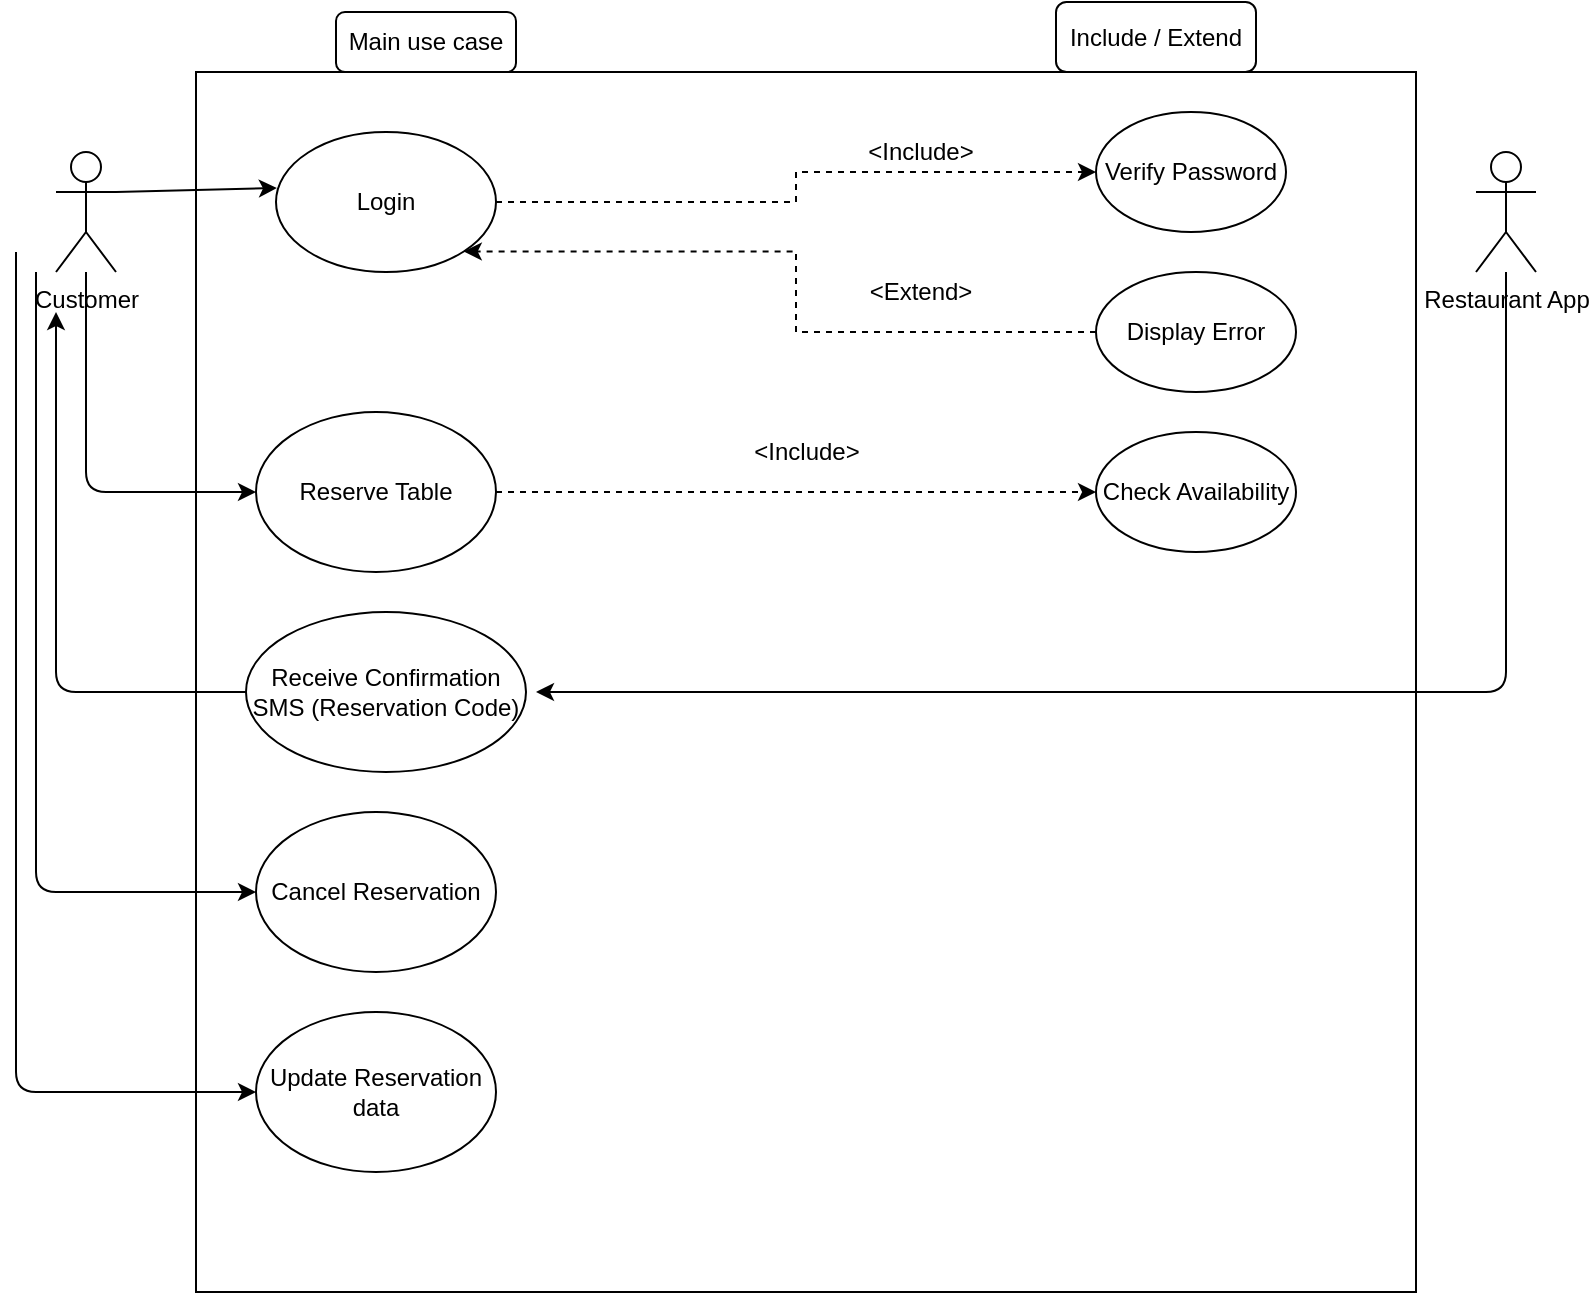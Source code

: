 <mxfile version="14.8.0" type="github"><diagram id="p_isEoJ3mfovd_rCxCML" name="Page-1"><mxGraphModel dx="943" dy="879" grid="1" gridSize="10" guides="1" tooltips="1" connect="1" arrows="1" fold="1" page="1" pageScale="1" pageWidth="850" pageHeight="1100" math="0" shadow="0"><root><mxCell id="0"/><mxCell id="1" parent="0"/><mxCell id="rfWNlvHDD3uxOczrWTvy-1" value="Customer" style="shape=umlActor;verticalLabelPosition=bottom;verticalAlign=top;html=1;outlineConnect=0;" vertex="1" parent="1"><mxGeometry x="50" y="240" width="30" height="60" as="geometry"/></mxCell><mxCell id="rfWNlvHDD3uxOczrWTvy-6" value="" style="whiteSpace=wrap;html=1;aspect=fixed;" vertex="1" parent="1"><mxGeometry x="120" y="200" width="610" height="610" as="geometry"/></mxCell><mxCell id="rfWNlvHDD3uxOczrWTvy-7" value="Restaurant App&lt;br&gt;" style="shape=umlActor;verticalLabelPosition=bottom;verticalAlign=top;html=1;outlineConnect=0;" vertex="1" parent="1"><mxGeometry x="760" y="240" width="30" height="60" as="geometry"/></mxCell><mxCell id="rfWNlvHDD3uxOczrWTvy-9" value="Main use case" style="rounded=1;whiteSpace=wrap;html=1;" vertex="1" parent="1"><mxGeometry x="190" y="170" width="90" height="30" as="geometry"/></mxCell><mxCell id="rfWNlvHDD3uxOczrWTvy-10" value="Include / Extend" style="rounded=1;whiteSpace=wrap;html=1;" vertex="1" parent="1"><mxGeometry x="550" y="165" width="100" height="35" as="geometry"/></mxCell><mxCell id="rfWNlvHDD3uxOczrWTvy-14" style="edgeStyle=orthogonalEdgeStyle;rounded=0;orthogonalLoop=1;jettySize=auto;html=1;exitX=1;exitY=0.5;exitDx=0;exitDy=0;dashed=1;" edge="1" parent="1" source="rfWNlvHDD3uxOczrWTvy-11" target="rfWNlvHDD3uxOczrWTvy-12"><mxGeometry relative="1" as="geometry"/></mxCell><mxCell id="rfWNlvHDD3uxOczrWTvy-11" value="Login" style="ellipse;whiteSpace=wrap;html=1;" vertex="1" parent="1"><mxGeometry x="160" y="230" width="110" height="70" as="geometry"/></mxCell><mxCell id="rfWNlvHDD3uxOczrWTvy-12" value="Verify Password" style="ellipse;whiteSpace=wrap;html=1;" vertex="1" parent="1"><mxGeometry x="570" y="220" width="95" height="60" as="geometry"/></mxCell><mxCell id="rfWNlvHDD3uxOczrWTvy-17" style="edgeStyle=orthogonalEdgeStyle;rounded=0;orthogonalLoop=1;jettySize=auto;html=1;exitX=0;exitY=0.5;exitDx=0;exitDy=0;entryX=1;entryY=1;entryDx=0;entryDy=0;dashed=1;" edge="1" parent="1" source="rfWNlvHDD3uxOczrWTvy-13" target="rfWNlvHDD3uxOczrWTvy-11"><mxGeometry relative="1" as="geometry"/></mxCell><mxCell id="rfWNlvHDD3uxOczrWTvy-13" value="Display Error" style="ellipse;whiteSpace=wrap;html=1;" vertex="1" parent="1"><mxGeometry x="570" y="300" width="100" height="60" as="geometry"/></mxCell><mxCell id="rfWNlvHDD3uxOczrWTvy-15" value="&amp;lt;Include&amp;gt;" style="text;html=1;strokeColor=none;fillColor=none;align=center;verticalAlign=middle;whiteSpace=wrap;rounded=0;" vertex="1" parent="1"><mxGeometry x="450" y="230" width="65" height="20" as="geometry"/></mxCell><mxCell id="rfWNlvHDD3uxOczrWTvy-18" value="&amp;lt;Extend&amp;gt;" style="text;html=1;strokeColor=none;fillColor=none;align=center;verticalAlign=middle;whiteSpace=wrap;rounded=0;" vertex="1" parent="1"><mxGeometry x="450" y="300" width="65" height="20" as="geometry"/></mxCell><mxCell id="rfWNlvHDD3uxOczrWTvy-20" value="" style="endArrow=classic;html=1;exitX=1;exitY=0.333;exitDx=0;exitDy=0;exitPerimeter=0;entryX=0.004;entryY=0.4;entryDx=0;entryDy=0;entryPerimeter=0;" edge="1" parent="1" source="rfWNlvHDD3uxOczrWTvy-1" target="rfWNlvHDD3uxOczrWTvy-11"><mxGeometry width="50" height="50" relative="1" as="geometry"><mxPoint x="80" y="310" as="sourcePoint"/><mxPoint x="170" y="270" as="targetPoint"/></mxGeometry></mxCell><mxCell id="rfWNlvHDD3uxOczrWTvy-23" style="edgeStyle=orthogonalEdgeStyle;rounded=0;orthogonalLoop=1;jettySize=auto;html=1;entryX=0;entryY=0.5;entryDx=0;entryDy=0;dashed=1;" edge="1" parent="1" source="rfWNlvHDD3uxOczrWTvy-21" target="rfWNlvHDD3uxOczrWTvy-22"><mxGeometry relative="1" as="geometry"/></mxCell><mxCell id="rfWNlvHDD3uxOczrWTvy-21" value="Reserve Table" style="ellipse;whiteSpace=wrap;html=1;" vertex="1" parent="1"><mxGeometry x="150" y="370" width="120" height="80" as="geometry"/></mxCell><mxCell id="rfWNlvHDD3uxOczrWTvy-22" value="Check Availability" style="ellipse;whiteSpace=wrap;html=1;" vertex="1" parent="1"><mxGeometry x="570" y="380" width="100" height="60" as="geometry"/></mxCell><mxCell id="rfWNlvHDD3uxOczrWTvy-24" value="&amp;lt;Include&amp;gt;" style="text;html=1;strokeColor=none;fillColor=none;align=center;verticalAlign=middle;whiteSpace=wrap;rounded=0;" vertex="1" parent="1"><mxGeometry x="392.5" y="380" width="65" height="20" as="geometry"/></mxCell><mxCell id="rfWNlvHDD3uxOczrWTvy-25" value="" style="endArrow=classic;html=1;" edge="1" parent="1" source="rfWNlvHDD3uxOczrWTvy-1" target="rfWNlvHDD3uxOczrWTvy-21"><mxGeometry width="50" height="50" relative="1" as="geometry"><mxPoint x="40" y="490" as="sourcePoint"/><mxPoint x="90" y="440" as="targetPoint"/><Array as="points"><mxPoint x="65" y="410"/></Array></mxGeometry></mxCell><mxCell id="rfWNlvHDD3uxOczrWTvy-26" value="Receive Confirmation SMS (Reservation Code)" style="ellipse;whiteSpace=wrap;html=1;" vertex="1" parent="1"><mxGeometry x="145" y="470" width="140" height="80" as="geometry"/></mxCell><mxCell id="rfWNlvHDD3uxOczrWTvy-27" value="" style="endArrow=classic;html=1;" edge="1" parent="1" source="rfWNlvHDD3uxOczrWTvy-7"><mxGeometry width="50" height="50" relative="1" as="geometry"><mxPoint x="560" y="600" as="sourcePoint"/><mxPoint x="290" y="510" as="targetPoint"/><Array as="points"><mxPoint x="775" y="510"/></Array></mxGeometry></mxCell><mxCell id="rfWNlvHDD3uxOczrWTvy-28" value="" style="endArrow=classic;html=1;exitX=0;exitY=0.5;exitDx=0;exitDy=0;" edge="1" parent="1" source="rfWNlvHDD3uxOczrWTvy-26"><mxGeometry width="50" height="50" relative="1" as="geometry"><mxPoint x="30" y="540" as="sourcePoint"/><mxPoint x="50" y="320" as="targetPoint"/><Array as="points"><mxPoint x="50" y="510"/></Array></mxGeometry></mxCell><mxCell id="rfWNlvHDD3uxOczrWTvy-30" value="Cancel Reservation" style="ellipse;whiteSpace=wrap;html=1;" vertex="1" parent="1"><mxGeometry x="150" y="570" width="120" height="80" as="geometry"/></mxCell><mxCell id="rfWNlvHDD3uxOczrWTvy-31" value="Update Reservation data" style="ellipse;whiteSpace=wrap;html=1;" vertex="1" parent="1"><mxGeometry x="150" y="670" width="120" height="80" as="geometry"/></mxCell><mxCell id="rfWNlvHDD3uxOczrWTvy-32" value="" style="endArrow=classic;html=1;entryX=0;entryY=0.5;entryDx=0;entryDy=0;" edge="1" parent="1" target="rfWNlvHDD3uxOczrWTvy-30"><mxGeometry width="50" height="50" relative="1" as="geometry"><mxPoint x="40" y="300" as="sourcePoint"/><mxPoint x="100" y="580" as="targetPoint"/><Array as="points"><mxPoint x="40" y="610"/></Array></mxGeometry></mxCell><mxCell id="rfWNlvHDD3uxOczrWTvy-33" value="" style="endArrow=classic;html=1;entryX=0;entryY=0.5;entryDx=0;entryDy=0;" edge="1" parent="1" target="rfWNlvHDD3uxOczrWTvy-31"><mxGeometry width="50" height="50" relative="1" as="geometry"><mxPoint x="30" y="290" as="sourcePoint"/><mxPoint x="90" y="670" as="targetPoint"/><Array as="points"><mxPoint x="30" y="710"/></Array></mxGeometry></mxCell></root></mxGraphModel></diagram></mxfile>
